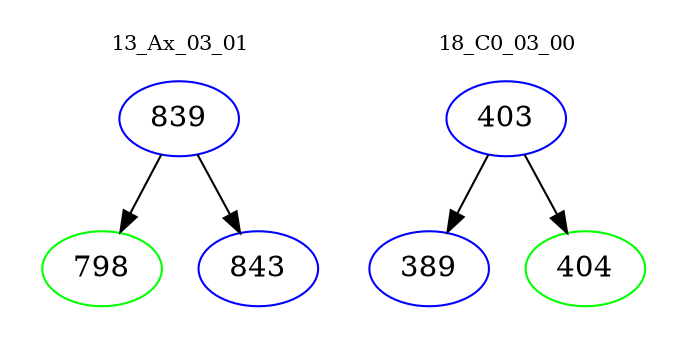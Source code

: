 digraph{
subgraph cluster_0 {
color = white
label = "13_Ax_03_01";
fontsize=10;
T0_839 [label="839", color="blue"]
T0_839 -> T0_798 [color="black"]
T0_798 [label="798", color="green"]
T0_839 -> T0_843 [color="black"]
T0_843 [label="843", color="blue"]
}
subgraph cluster_1 {
color = white
label = "18_C0_03_00";
fontsize=10;
T1_403 [label="403", color="blue"]
T1_403 -> T1_389 [color="black"]
T1_389 [label="389", color="blue"]
T1_403 -> T1_404 [color="black"]
T1_404 [label="404", color="green"]
}
}
